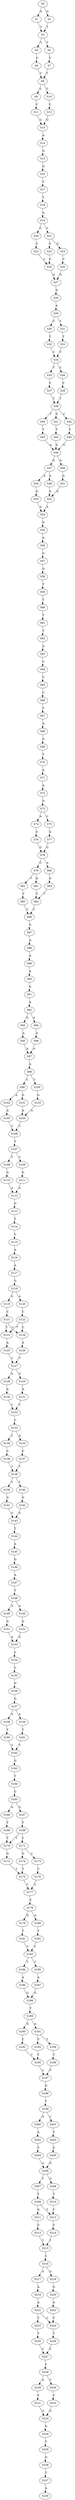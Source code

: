 strict digraph  {
	S0 -> S1 [ label = G ];
	S0 -> S2 [ label = G ];
	S1 -> S3 [ label = T ];
	S2 -> S3 [ label = T ];
	S3 -> S4 [ label = C ];
	S3 -> S5 [ label = T ];
	S4 -> S6 [ label = C ];
	S5 -> S7 [ label = C ];
	S6 -> S8 [ label = T ];
	S7 -> S8 [ label = T ];
	S8 -> S9 [ label = C ];
	S8 -> S10 [ label = T ];
	S9 -> S11 [ label = C ];
	S10 -> S12 [ label = C ];
	S11 -> S13 [ label = G ];
	S12 -> S13 [ label = G ];
	S13 -> S14 [ label = A ];
	S14 -> S15 [ label = G ];
	S15 -> S16 [ label = G ];
	S16 -> S17 [ label = T ];
	S17 -> S18 [ label = T ];
	S18 -> S19 [ label = A ];
	S19 -> S20 [ label = C ];
	S19 -> S21 [ label = T ];
	S20 -> S22 [ label = C ];
	S21 -> S23 [ label = C ];
	S21 -> S24 [ label = G ];
	S22 -> S25 [ label = C ];
	S23 -> S25 [ label = C ];
	S24 -> S26 [ label = C ];
	S25 -> S27 [ label = G ];
	S26 -> S27 [ label = G ];
	S27 -> S28 [ label = G ];
	S28 -> S29 [ label = A ];
	S29 -> S30 [ label = C ];
	S29 -> S31 [ label = T ];
	S30 -> S32 [ label = T ];
	S31 -> S33 [ label = T ];
	S32 -> S34 [ label = C ];
	S33 -> S34 [ label = C ];
	S34 -> S35 [ label = T ];
	S34 -> S36 [ label = C ];
	S35 -> S37 [ label = C ];
	S36 -> S38 [ label = C ];
	S37 -> S39 [ label = T ];
	S38 -> S39 [ label = T ];
	S39 -> S40 [ label = T ];
	S39 -> S41 [ label = G ];
	S39 -> S42 [ label = C ];
	S40 -> S43 [ label = T ];
	S41 -> S44 [ label = T ];
	S42 -> S45 [ label = T ];
	S43 -> S46 [ label = G ];
	S44 -> S46 [ label = G ];
	S45 -> S46 [ label = G ];
	S46 -> S47 [ label = G ];
	S46 -> S48 [ label = A ];
	S47 -> S49 [ label = G ];
	S47 -> S50 [ label = A ];
	S48 -> S51 [ label = G ];
	S49 -> S52 [ label = G ];
	S50 -> S53 [ label = G ];
	S51 -> S52 [ label = G ];
	S52 -> S54 [ label = A ];
	S53 -> S54 [ label = A ];
	S54 -> S55 [ label = G ];
	S55 -> S56 [ label = A ];
	S56 -> S57 [ label = G ];
	S57 -> S58 [ label = G ];
	S58 -> S59 [ label = T ];
	S59 -> S60 [ label = T ];
	S60 -> S61 [ label = T ];
	S61 -> S62 [ label = T ];
	S62 -> S63 [ label = A ];
	S63 -> S64 [ label = C ];
	S64 -> S65 [ label = C ];
	S65 -> S66 [ label = C ];
	S66 -> S67 [ label = C ];
	S67 -> S68 [ label = A ];
	S68 -> S69 [ label = G ];
	S69 -> S70 [ label = T ];
	S70 -> S71 [ label = A ];
	S71 -> S72 [ label = A ];
	S72 -> S73 [ label = G ];
	S73 -> S74 [ label = A ];
	S73 -> S75 [ label = C ];
	S74 -> S76 [ label = G ];
	S75 -> S77 [ label = G ];
	S76 -> S78 [ label = G ];
	S77 -> S78 [ label = G ];
	S78 -> S79 [ label = C ];
	S78 -> S80 [ label = A ];
	S79 -> S81 [ label = G ];
	S79 -> S82 [ label = T ];
	S80 -> S83 [ label = G ];
	S81 -> S84 [ label = T ];
	S82 -> S85 [ label = T ];
	S83 -> S84 [ label = T ];
	S84 -> S86 [ label = C ];
	S85 -> S86 [ label = C ];
	S86 -> S87 [ label = G ];
	S87 -> S88 [ label = G ];
	S88 -> S89 [ label = A ];
	S89 -> S90 [ label = A ];
	S90 -> S91 [ label = G ];
	S91 -> S92 [ label = A ];
	S92 -> S93 [ label = G ];
	S92 -> S94 [ label = A ];
	S93 -> S95 [ label = A ];
	S94 -> S96 [ label = A ];
	S95 -> S97 [ label = A ];
	S96 -> S97 [ label = A ];
	S97 -> S98 [ label = A ];
	S98 -> S99 [ label = C ];
	S98 -> S100 [ label = T ];
	S99 -> S101 [ label = G ];
	S99 -> S102 [ label = A ];
	S100 -> S103 [ label = G ];
	S101 -> S104 [ label = A ];
	S102 -> S105 [ label = A ];
	S103 -> S104 [ label = A ];
	S104 -> S106 [ label = C ];
	S105 -> S106 [ label = C ];
	S106 -> S107 [ label = T ];
	S107 -> S108 [ label = T ];
	S107 -> S109 [ label = C ];
	S108 -> S110 [ label = G ];
	S109 -> S111 [ label = G ];
	S110 -> S112 [ label = A ];
	S111 -> S112 [ label = A ];
	S112 -> S113 [ label = G ];
	S113 -> S114 [ label = T ];
	S114 -> S115 [ label = C ];
	S115 -> S116 [ label = A ];
	S116 -> S117 [ label = A ];
	S117 -> S118 [ label = G ];
	S118 -> S119 [ label = G ];
	S118 -> S120 [ label = A ];
	S119 -> S121 [ label = C ];
	S120 -> S122 [ label = C ];
	S121 -> S123 [ label = T ];
	S121 -> S124 [ label = C ];
	S122 -> S124 [ label = C ];
	S122 -> S123 [ label = T ];
	S123 -> S125 [ label = A ];
	S124 -> S126 [ label = A ];
	S125 -> S127 [ label = T ];
	S126 -> S127 [ label = T ];
	S127 -> S128 [ label = A ];
	S127 -> S129 [ label = G ];
	S128 -> S130 [ label = A ];
	S129 -> S131 [ label = A ];
	S130 -> S132 [ label = C ];
	S131 -> S132 [ label = C ];
	S132 -> S133 [ label = C ];
	S133 -> S134 [ label = C ];
	S133 -> S135 [ label = A ];
	S134 -> S136 [ label = C ];
	S135 -> S137 [ label = C ];
	S136 -> S138 [ label = T ];
	S137 -> S138 [ label = T ];
	S138 -> S139 [ label = C ];
	S138 -> S140 [ label = T ];
	S139 -> S141 [ label = G ];
	S140 -> S142 [ label = G ];
	S141 -> S143 [ label = G ];
	S142 -> S143 [ label = G ];
	S143 -> S144 [ label = T ];
	S144 -> S145 [ label = A ];
	S145 -> S146 [ label = G ];
	S146 -> S147 [ label = A ];
	S147 -> S148 [ label = T ];
	S148 -> S149 [ label = A ];
	S148 -> S150 [ label = G ];
	S149 -> S151 [ label = G ];
	S150 -> S152 [ label = G ];
	S151 -> S153 [ label = A ];
	S152 -> S153 [ label = A ];
	S153 -> S154 [ label = C ];
	S154 -> S155 [ label = C ];
	S155 -> S156 [ label = G ];
	S156 -> S157 [ label = G ];
	S157 -> S158 [ label = G ];
	S157 -> S159 [ label = A ];
	S158 -> S160 [ label = T ];
	S159 -> S161 [ label = T ];
	S160 -> S162 [ label = T ];
	S161 -> S162 [ label = T ];
	S162 -> S163 [ label = G ];
	S163 -> S164 [ label = T ];
	S164 -> S165 [ label = C ];
	S165 -> S166 [ label = A ];
	S165 -> S167 [ label = G ];
	S166 -> S168 [ label = T ];
	S167 -> S169 [ label = T ];
	S168 -> S170 [ label = T ];
	S169 -> S171 [ label = C ];
	S169 -> S170 [ label = T ];
	S170 -> S172 [ label = G ];
	S171 -> S173 [ label = C ];
	S171 -> S174 [ label = G ];
	S172 -> S175 [ label = T ];
	S173 -> S176 [ label = T ];
	S174 -> S175 [ label = T ];
	S175 -> S177 [ label = C ];
	S176 -> S177 [ label = C ];
	S177 -> S178 [ label = C ];
	S178 -> S179 [ label = G ];
	S178 -> S180 [ label = A ];
	S179 -> S181 [ label = T ];
	S180 -> S182 [ label = T ];
	S181 -> S183 [ label = C ];
	S182 -> S183 [ label = C ];
	S183 -> S184 [ label = T ];
	S183 -> S185 [ label = C ];
	S184 -> S186 [ label = A ];
	S185 -> S187 [ label = A ];
	S186 -> S188 [ label = G ];
	S187 -> S188 [ label = G ];
	S188 -> S189 [ label = T ];
	S189 -> S190 [ label = G ];
	S189 -> S191 [ label = A ];
	S190 -> S192 [ label = C ];
	S191 -> S193 [ label = C ];
	S191 -> S194 [ label = T ];
	S192 -> S195 [ label = T ];
	S193 -> S195 [ label = T ];
	S194 -> S196 [ label = T ];
	S195 -> S197 [ label = C ];
	S196 -> S197 [ label = C ];
	S197 -> S198 [ label = G ];
	S198 -> S199 [ label = T ];
	S199 -> S200 [ label = G ];
	S199 -> S201 [ label = C ];
	S200 -> S202 [ label = A ];
	S201 -> S203 [ label = T ];
	S202 -> S204 [ label = C ];
	S203 -> S205 [ label = C ];
	S204 -> S206 [ label = G ];
	S205 -> S206 [ label = G ];
	S206 -> S207 [ label = T ];
	S206 -> S208 [ label = G ];
	S207 -> S209 [ label = T ];
	S208 -> S210 [ label = T ];
	S209 -> S211 [ label = G ];
	S209 -> S212 [ label = T ];
	S210 -> S212 [ label = T ];
	S211 -> S213 [ label = C ];
	S212 -> S214 [ label = C ];
	S213 -> S215 [ label = T ];
	S214 -> S215 [ label = T ];
	S215 -> S216 [ label = C ];
	S216 -> S217 [ label = A ];
	S216 -> S218 [ label = G ];
	S217 -> S219 [ label = A ];
	S218 -> S220 [ label = G ];
	S219 -> S221 [ label = A ];
	S220 -> S222 [ label = A ];
	S221 -> S223 [ label = T ];
	S221 -> S224 [ label = C ];
	S222 -> S224 [ label = C ];
	S223 -> S225 [ label = T ];
	S224 -> S226 [ label = T ];
	S225 -> S227 [ label = C ];
	S226 -> S227 [ label = C ];
	S227 -> S228 [ label = C ];
	S228 -> S229 [ label = A ];
	S228 -> S230 [ label = C ];
	S229 -> S231 [ label = C ];
	S230 -> S232 [ label = C ];
	S231 -> S233 [ label = G ];
	S232 -> S233 [ label = G ];
	S233 -> S234 [ label = G ];
	S234 -> S235 [ label = T ];
	S235 -> S236 [ label = G ];
	S236 -> S237 [ label = T ];
	S237 -> S238 [ label = A ];
}
